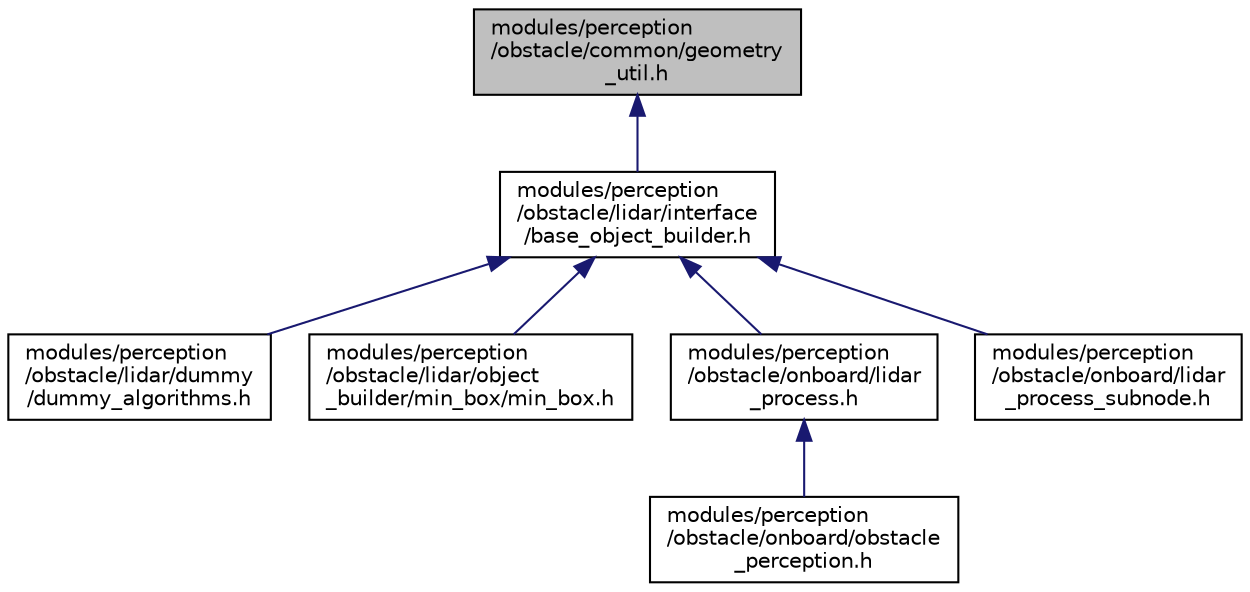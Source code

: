 digraph "modules/perception/obstacle/common/geometry_util.h"
{
  edge [fontname="Helvetica",fontsize="10",labelfontname="Helvetica",labelfontsize="10"];
  node [fontname="Helvetica",fontsize="10",shape=record];
  Node12 [label="modules/perception\l/obstacle/common/geometry\l_util.h",height=0.2,width=0.4,color="black", fillcolor="grey75", style="filled", fontcolor="black"];
  Node12 -> Node13 [dir="back",color="midnightblue",fontsize="10",style="solid",fontname="Helvetica"];
  Node13 [label="modules/perception\l/obstacle/lidar/interface\l/base_object_builder.h",height=0.2,width=0.4,color="black", fillcolor="white", style="filled",URL="$base__object__builder_8h.html"];
  Node13 -> Node14 [dir="back",color="midnightblue",fontsize="10",style="solid",fontname="Helvetica"];
  Node14 [label="modules/perception\l/obstacle/lidar/dummy\l/dummy_algorithms.h",height=0.2,width=0.4,color="black", fillcolor="white", style="filled",URL="$lidar_2dummy_2dummy__algorithms_8h.html"];
  Node13 -> Node15 [dir="back",color="midnightblue",fontsize="10",style="solid",fontname="Helvetica"];
  Node15 [label="modules/perception\l/obstacle/lidar/object\l_builder/min_box/min_box.h",height=0.2,width=0.4,color="black", fillcolor="white", style="filled",URL="$min__box_8h.html"];
  Node13 -> Node16 [dir="back",color="midnightblue",fontsize="10",style="solid",fontname="Helvetica"];
  Node16 [label="modules/perception\l/obstacle/onboard/lidar\l_process.h",height=0.2,width=0.4,color="black", fillcolor="white", style="filled",URL="$lidar__process_8h.html"];
  Node16 -> Node17 [dir="back",color="midnightblue",fontsize="10",style="solid",fontname="Helvetica"];
  Node17 [label="modules/perception\l/obstacle/onboard/obstacle\l_perception.h",height=0.2,width=0.4,color="black", fillcolor="white", style="filled",URL="$obstacle__perception_8h.html"];
  Node13 -> Node18 [dir="back",color="midnightblue",fontsize="10",style="solid",fontname="Helvetica"];
  Node18 [label="modules/perception\l/obstacle/onboard/lidar\l_process_subnode.h",height=0.2,width=0.4,color="black", fillcolor="white", style="filled",URL="$lidar__process__subnode_8h.html"];
}

